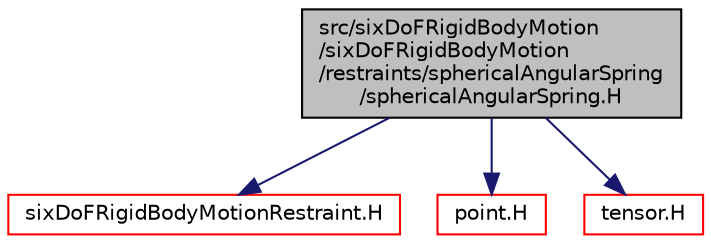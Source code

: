 digraph "src/sixDoFRigidBodyMotion/sixDoFRigidBodyMotion/restraints/sphericalAngularSpring/sphericalAngularSpring.H"
{
  bgcolor="transparent";
  edge [fontname="Helvetica",fontsize="10",labelfontname="Helvetica",labelfontsize="10"];
  node [fontname="Helvetica",fontsize="10",shape=record];
  Node0 [label="src/sixDoFRigidBodyMotion\l/sixDoFRigidBodyMotion\l/restraints/sphericalAngularSpring\l/sphericalAngularSpring.H",height=0.2,width=0.4,color="black", fillcolor="grey75", style="filled", fontcolor="black"];
  Node0 -> Node1 [color="midnightblue",fontsize="10",style="solid",fontname="Helvetica"];
  Node1 [label="sixDoFRigidBodyMotionRestraint.H",height=0.2,width=0.4,color="red",URL="$a15299.html"];
  Node0 -> Node178 [color="midnightblue",fontsize="10",style="solid",fontname="Helvetica"];
  Node178 [label="point.H",height=0.2,width=0.4,color="red",URL="$a12827.html"];
  Node0 -> Node179 [color="midnightblue",fontsize="10",style="solid",fontname="Helvetica"];
  Node179 [label="tensor.H",height=0.2,width=0.4,color="red",URL="$a13613.html"];
}
